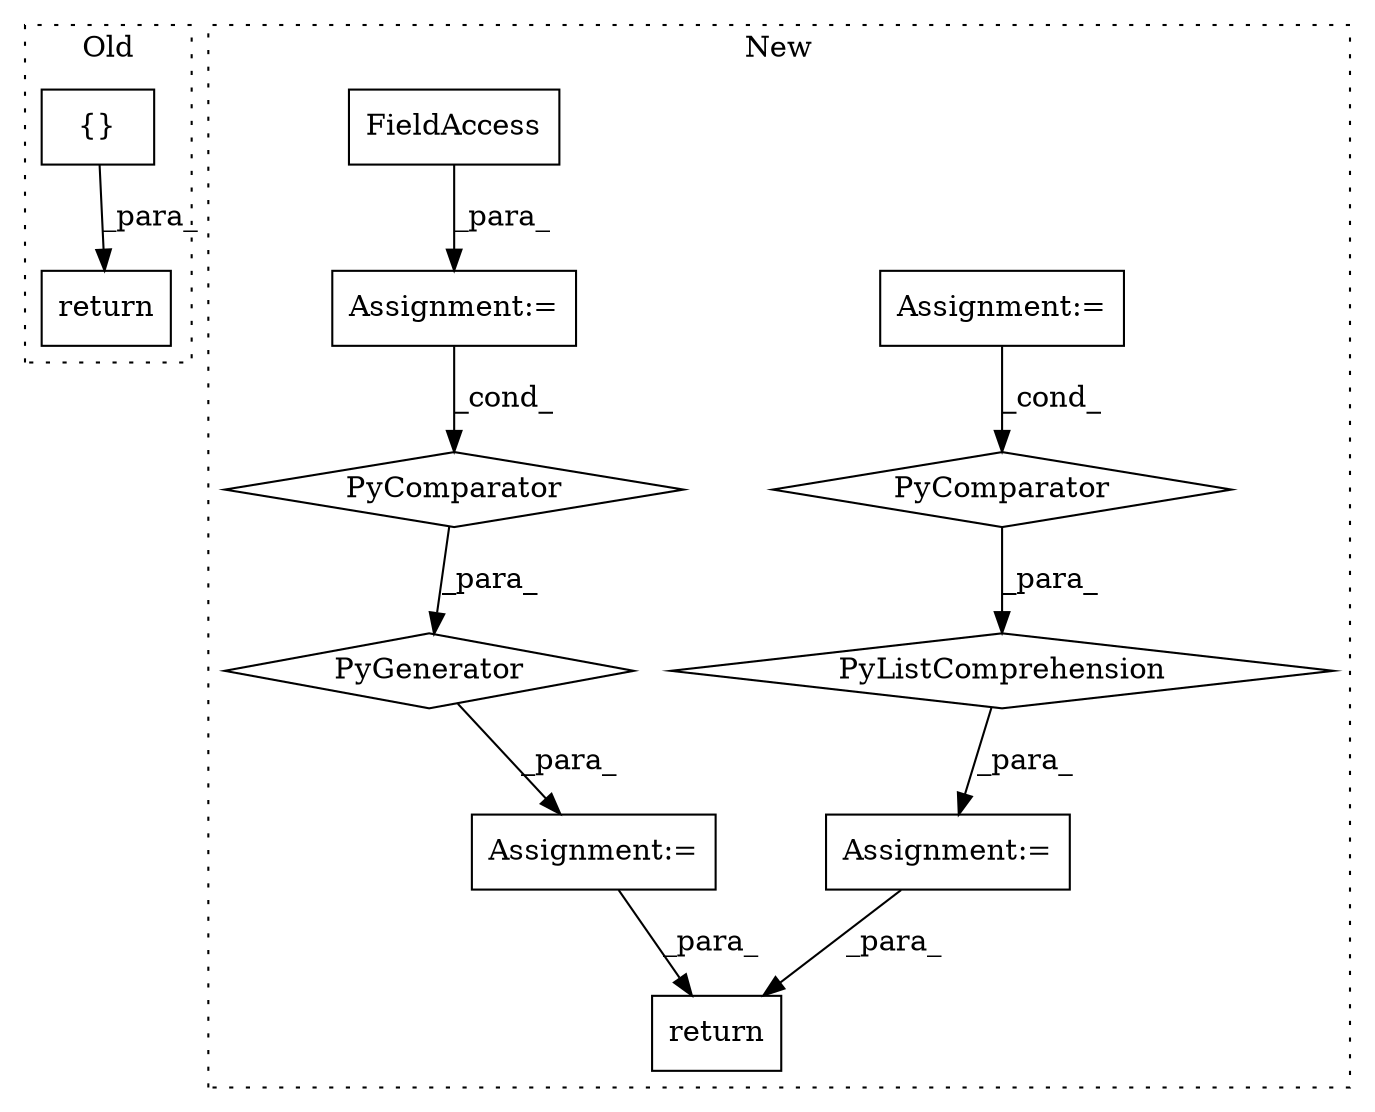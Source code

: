 digraph G {
subgraph cluster0 {
1 [label="return" a="41" s="1241" l="7" shape="box"];
12 [label="{}" a="4" s="1269,1305" l="1,1" shape="box"];
label = "Old";
style="dotted";
}
subgraph cluster1 {
2 [label="PyGenerator" a="107" s="1501" l="104" shape="diamond"];
3 [label="Assignment:=" a="7" s="1569" l="30" shape="box"];
4 [label="PyComparator" a="113" s="1569" l="30" shape="diamond"];
5 [label="return" a="41" s="1608" l="7" shape="box"];
6 [label="Assignment:=" a="7" s="1303" l="1" shape="box"];
7 [label="Assignment:=" a="7" s="1437" l="30" shape="box"];
8 [label="Assignment:=" a="7" s="1487" l="1" shape="box"];
9 [label="PyComparator" a="113" s="1437" l="30" shape="diamond"];
10 [label="PyListComprehension" a="109" s="1327" l="148" shape="diamond"];
11 [label="FieldAccess" a="22" s="1578" l="12" shape="box"];
label = "New";
style="dotted";
}
2 -> 8 [label="_para_"];
3 -> 4 [label="_cond_"];
4 -> 2 [label="_para_"];
6 -> 5 [label="_para_"];
7 -> 9 [label="_cond_"];
8 -> 5 [label="_para_"];
9 -> 10 [label="_para_"];
10 -> 6 [label="_para_"];
11 -> 3 [label="_para_"];
12 -> 1 [label="_para_"];
}